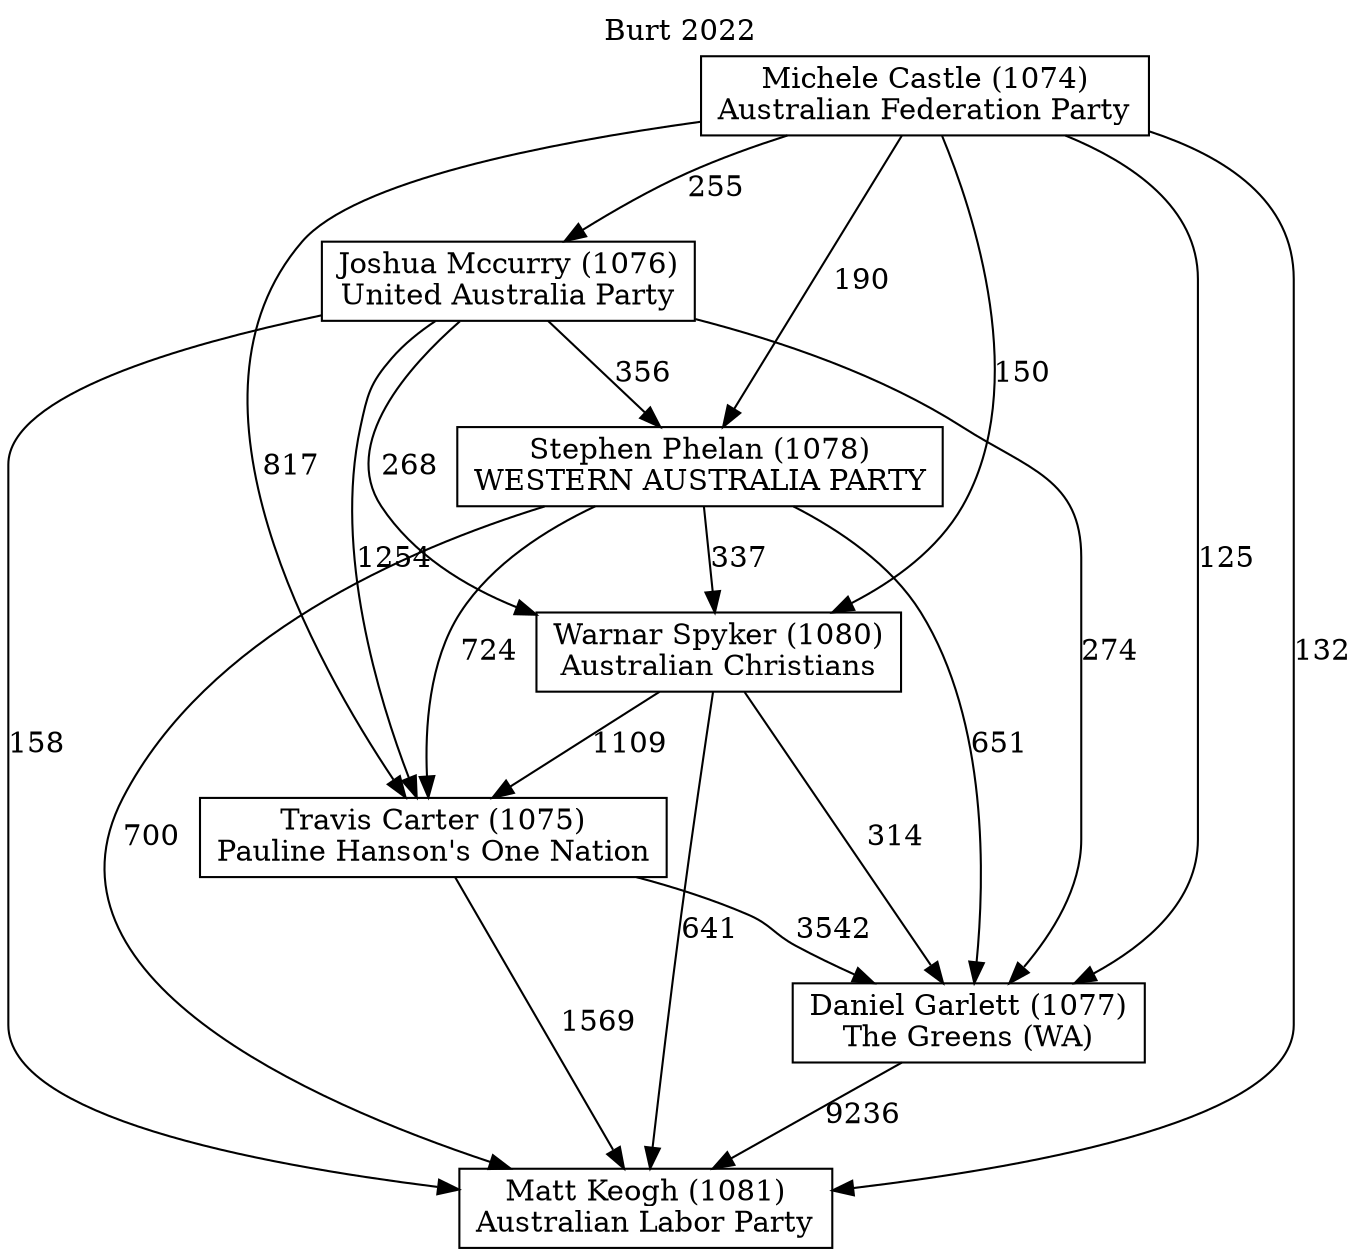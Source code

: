 // House preference flow
digraph "Matt Keogh (1081)_Burt_2022" {
	graph [label="Burt 2022" labelloc=t mclimit=10]
	node [shape=box]
	"Daniel Garlett (1077)" [label="Daniel Garlett (1077)
The Greens (WA)"]
	"Michele Castle (1074)" [label="Michele Castle (1074)
Australian Federation Party"]
	"Travis Carter (1075)" [label="Travis Carter (1075)
Pauline Hanson's One Nation"]
	"Joshua Mccurry (1076)" [label="Joshua Mccurry (1076)
United Australia Party"]
	"Stephen Phelan (1078)" [label="Stephen Phelan (1078)
WESTERN AUSTRALIA PARTY"]
	"Matt Keogh (1081)" [label="Matt Keogh (1081)
Australian Labor Party"]
	"Warnar Spyker (1080)" [label="Warnar Spyker (1080)
Australian Christians"]
	"Stephen Phelan (1078)" -> "Warnar Spyker (1080)" [label=337]
	"Joshua Mccurry (1076)" -> "Warnar Spyker (1080)" [label=268]
	"Joshua Mccurry (1076)" -> "Matt Keogh (1081)" [label=158]
	"Joshua Mccurry (1076)" -> "Travis Carter (1075)" [label=1254]
	"Travis Carter (1075)" -> "Matt Keogh (1081)" [label=1569]
	"Stephen Phelan (1078)" -> "Matt Keogh (1081)" [label=700]
	"Warnar Spyker (1080)" -> "Matt Keogh (1081)" [label=641]
	"Daniel Garlett (1077)" -> "Matt Keogh (1081)" [label=9236]
	"Michele Castle (1074)" -> "Joshua Mccurry (1076)" [label=255]
	"Joshua Mccurry (1076)" -> "Stephen Phelan (1078)" [label=356]
	"Stephen Phelan (1078)" -> "Daniel Garlett (1077)" [label=651]
	"Michele Castle (1074)" -> "Daniel Garlett (1077)" [label=125]
	"Warnar Spyker (1080)" -> "Daniel Garlett (1077)" [label=314]
	"Stephen Phelan (1078)" -> "Travis Carter (1075)" [label=724]
	"Michele Castle (1074)" -> "Matt Keogh (1081)" [label=132]
	"Michele Castle (1074)" -> "Stephen Phelan (1078)" [label=190]
	"Michele Castle (1074)" -> "Warnar Spyker (1080)" [label=150]
	"Travis Carter (1075)" -> "Daniel Garlett (1077)" [label=3542]
	"Michele Castle (1074)" -> "Travis Carter (1075)" [label=817]
	"Warnar Spyker (1080)" -> "Travis Carter (1075)" [label=1109]
	"Joshua Mccurry (1076)" -> "Daniel Garlett (1077)" [label=274]
}
